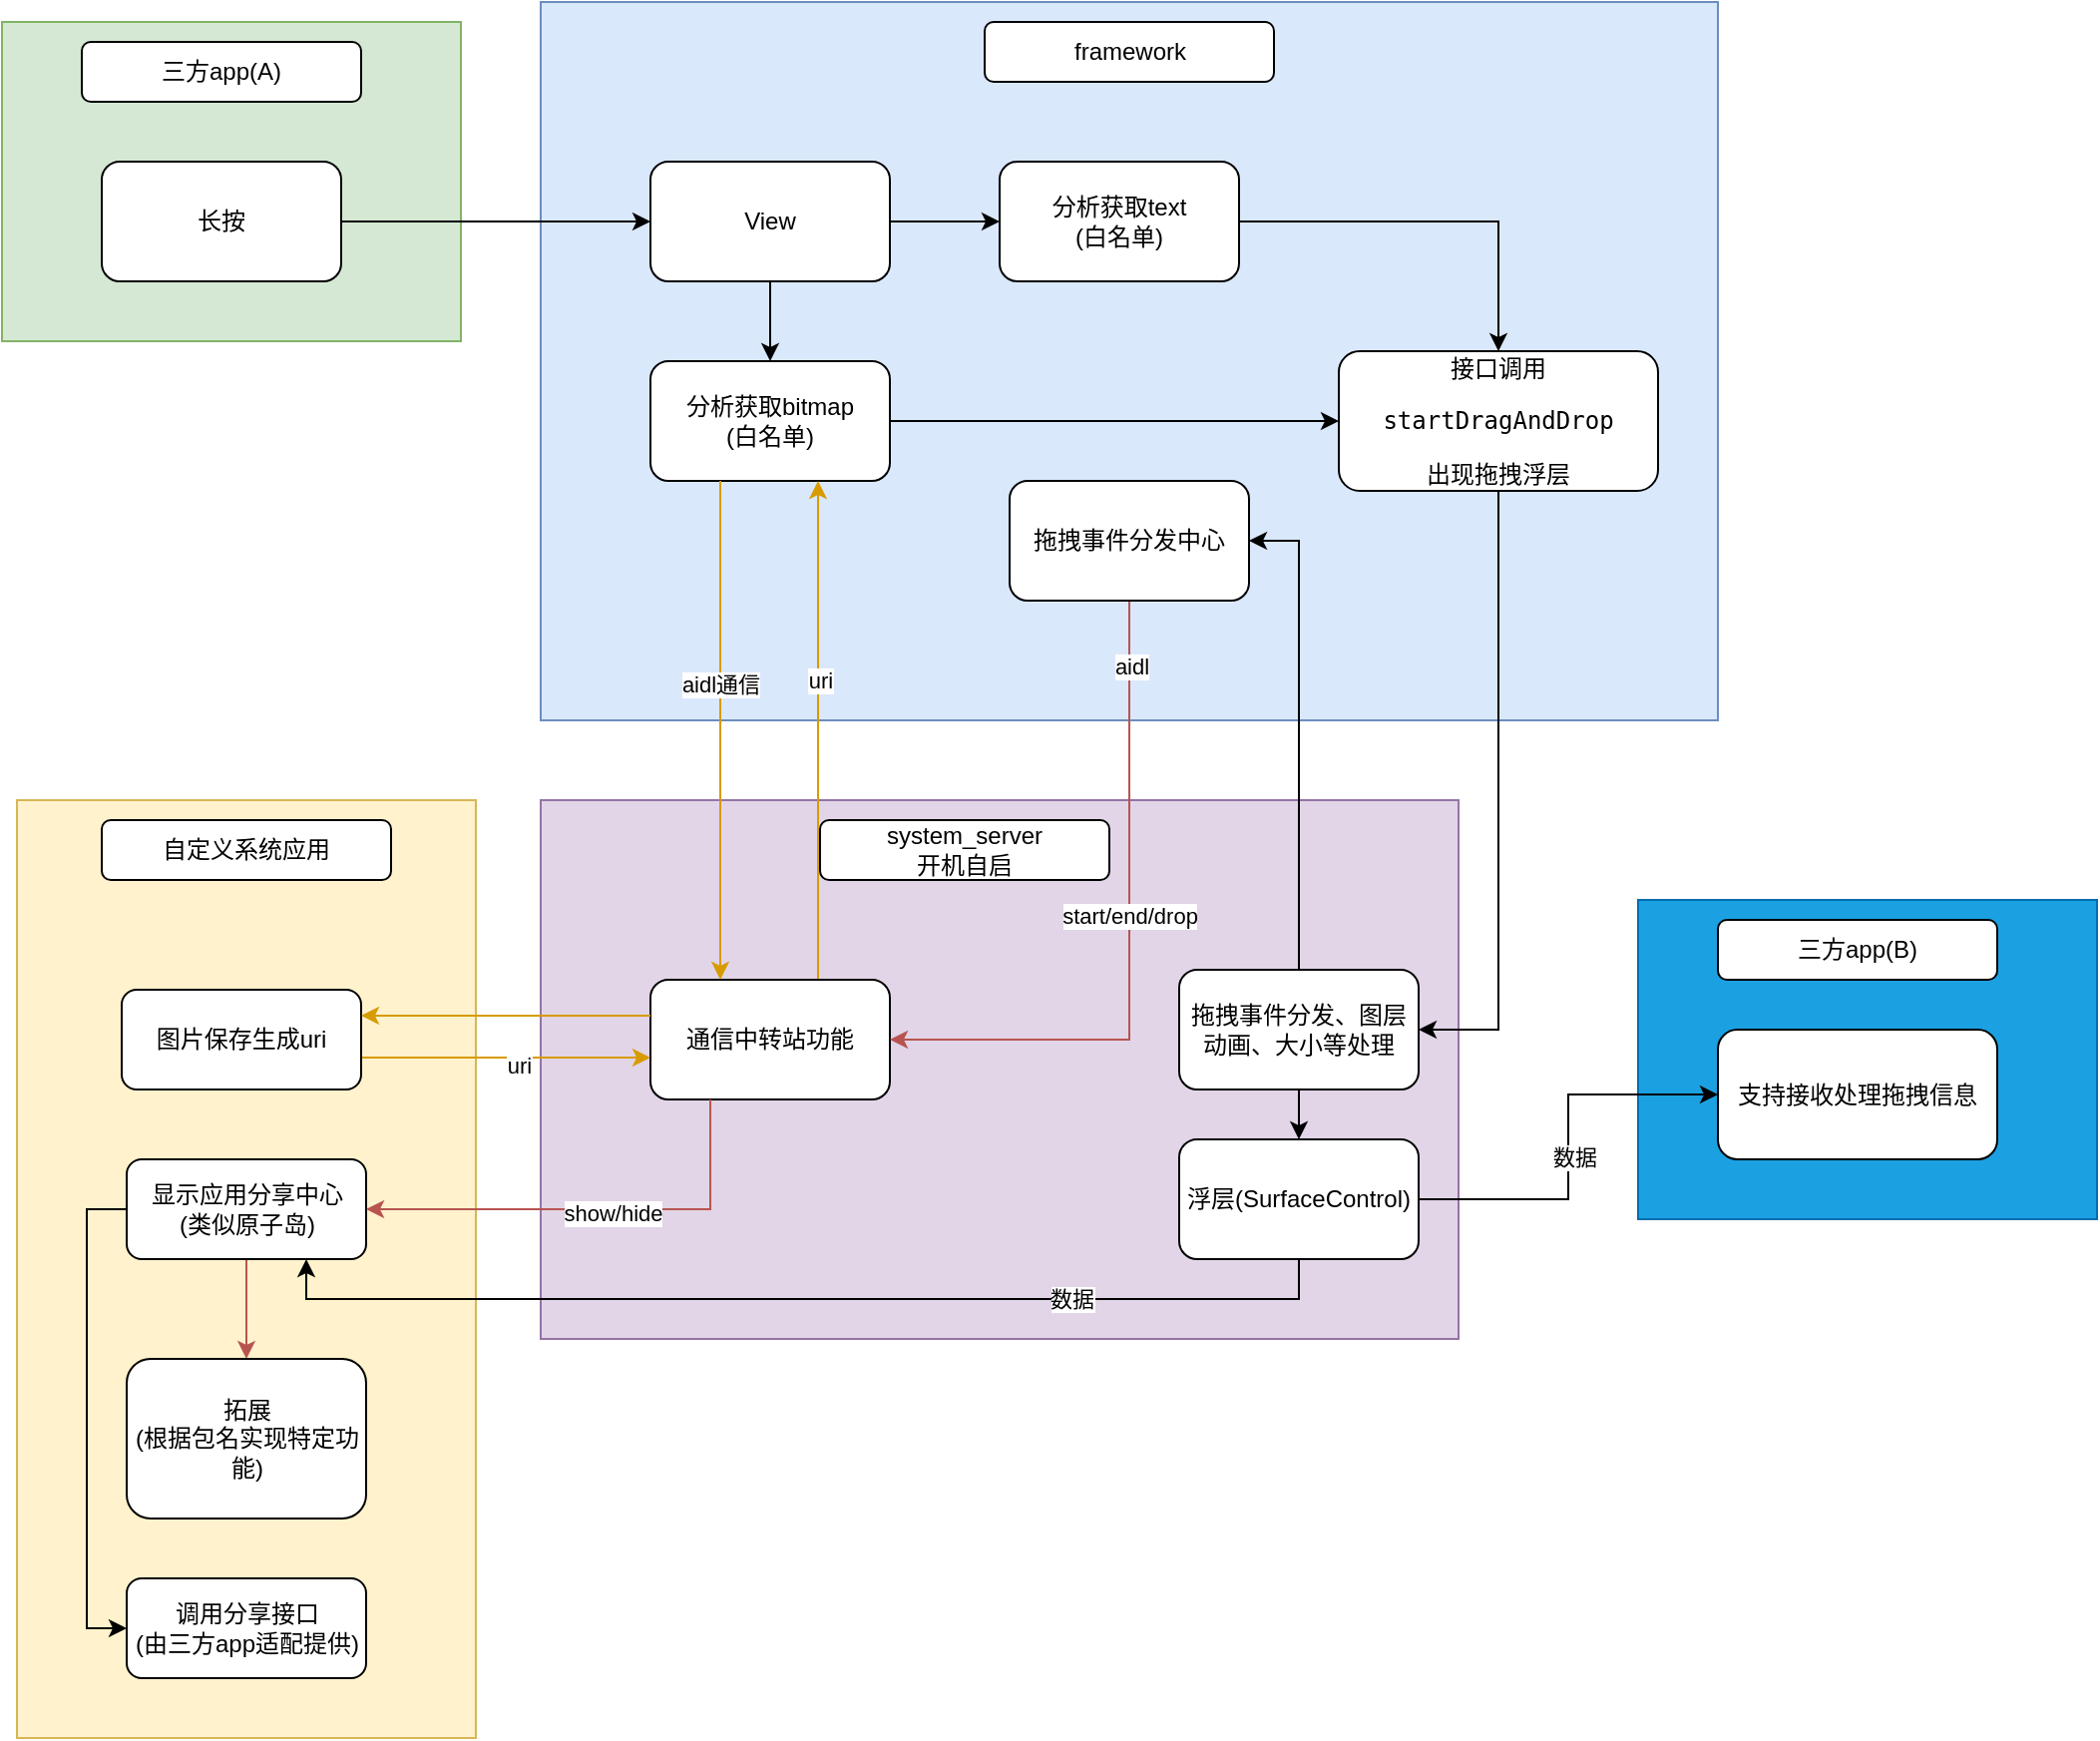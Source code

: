 <mxfile version="24.7.17">
  <diagram name="第 1 页" id="VEjlbxq9et_-qQLLK-xB">
    <mxGraphModel dx="1050" dy="567" grid="1" gridSize="10" guides="1" tooltips="1" connect="1" arrows="1" fold="1" page="1" pageScale="1" pageWidth="827" pageHeight="1169" math="0" shadow="0">
      <root>
        <mxCell id="0" />
        <mxCell id="1" parent="0" />
        <mxCell id="0JGablpOONXnZNYtV6ai-1" value="" style="rounded=0;whiteSpace=wrap;html=1;fillColor=#d5e8d4;strokeColor=#82b366;" vertex="1" parent="1">
          <mxGeometry y="40" width="230" height="160" as="geometry" />
        </mxCell>
        <mxCell id="0JGablpOONXnZNYtV6ai-2" value="三方app(A)" style="rounded=1;whiteSpace=wrap;html=1;" vertex="1" parent="1">
          <mxGeometry x="40" y="50" width="140" height="30" as="geometry" />
        </mxCell>
        <mxCell id="0JGablpOONXnZNYtV6ai-3" value="长按" style="rounded=1;whiteSpace=wrap;html=1;" vertex="1" parent="1">
          <mxGeometry x="50" y="110" width="120" height="60" as="geometry" />
        </mxCell>
        <mxCell id="0JGablpOONXnZNYtV6ai-4" value="" style="rounded=0;whiteSpace=wrap;html=1;fillColor=#dae8fc;strokeColor=#6c8ebf;" vertex="1" parent="1">
          <mxGeometry x="270" y="30" width="590" height="360" as="geometry" />
        </mxCell>
        <mxCell id="0JGablpOONXnZNYtV6ai-5" value="framework" style="rounded=1;whiteSpace=wrap;html=1;" vertex="1" parent="1">
          <mxGeometry x="492.5" y="40" width="145" height="30" as="geometry" />
        </mxCell>
        <mxCell id="0JGablpOONXnZNYtV6ai-10" value="" style="edgeStyle=orthogonalEdgeStyle;rounded=0;orthogonalLoop=1;jettySize=auto;html=1;" edge="1" parent="1" source="0JGablpOONXnZNYtV6ai-7" target="0JGablpOONXnZNYtV6ai-9">
          <mxGeometry relative="1" as="geometry" />
        </mxCell>
        <mxCell id="0JGablpOONXnZNYtV6ai-12" value="" style="edgeStyle=orthogonalEdgeStyle;rounded=0;orthogonalLoop=1;jettySize=auto;html=1;" edge="1" parent="1" source="0JGablpOONXnZNYtV6ai-7" target="0JGablpOONXnZNYtV6ai-11">
          <mxGeometry relative="1" as="geometry" />
        </mxCell>
        <mxCell id="0JGablpOONXnZNYtV6ai-7" value="View" style="rounded=1;whiteSpace=wrap;html=1;" vertex="1" parent="1">
          <mxGeometry x="325" y="110" width="120" height="60" as="geometry" />
        </mxCell>
        <mxCell id="0JGablpOONXnZNYtV6ai-8" style="edgeStyle=orthogonalEdgeStyle;rounded=0;orthogonalLoop=1;jettySize=auto;html=1;entryX=0;entryY=0.5;entryDx=0;entryDy=0;" edge="1" parent="1" source="0JGablpOONXnZNYtV6ai-3" target="0JGablpOONXnZNYtV6ai-7">
          <mxGeometry relative="1" as="geometry" />
        </mxCell>
        <mxCell id="0JGablpOONXnZNYtV6ai-15" style="edgeStyle=orthogonalEdgeStyle;rounded=0;orthogonalLoop=1;jettySize=auto;html=1;" edge="1" parent="1" source="0JGablpOONXnZNYtV6ai-9" target="0JGablpOONXnZNYtV6ai-13">
          <mxGeometry relative="1" as="geometry" />
        </mxCell>
        <mxCell id="0JGablpOONXnZNYtV6ai-9" value="分析获取text&lt;div&gt;(白名单)&lt;/div&gt;" style="rounded=1;whiteSpace=wrap;html=1;" vertex="1" parent="1">
          <mxGeometry x="500" y="110" width="120" height="60" as="geometry" />
        </mxCell>
        <mxCell id="0JGablpOONXnZNYtV6ai-29" style="edgeStyle=orthogonalEdgeStyle;rounded=0;orthogonalLoop=1;jettySize=auto;html=1;" edge="1" parent="1" source="0JGablpOONXnZNYtV6ai-11" target="0JGablpOONXnZNYtV6ai-13">
          <mxGeometry relative="1" as="geometry" />
        </mxCell>
        <mxCell id="0JGablpOONXnZNYtV6ai-11" value="分析获取bitmap&lt;div&gt;(白名单)&lt;/div&gt;" style="rounded=1;whiteSpace=wrap;html=1;" vertex="1" parent="1">
          <mxGeometry x="325" y="210" width="120" height="60" as="geometry" />
        </mxCell>
        <mxCell id="0JGablpOONXnZNYtV6ai-13" value="&lt;pre&gt;&lt;code tabindex=&quot;0&quot;&gt;&lt;span class=&quot;nf&quot;&gt;接口调用&lt;/span&gt;&lt;/code&gt;&lt;/pre&gt;&lt;pre&gt;&lt;code tabindex=&quot;0&quot;&gt;&lt;span class=&quot;nf&quot;&gt;startDragAndDrop&lt;/span&gt;&lt;span class=&quot;p&quot;&gt;&lt;/span&gt;&lt;/code&gt;&lt;/pre&gt;&lt;pre&gt;&lt;code tabindex=&quot;0&quot;&gt;&lt;span class=&quot;nf&quot;&gt;出现拖拽浮层&lt;/span&gt;&lt;/code&gt;&lt;/pre&gt;" style="rounded=1;whiteSpace=wrap;html=1;" vertex="1" parent="1">
          <mxGeometry x="670" y="205" width="160" height="70" as="geometry" />
        </mxCell>
        <mxCell id="0JGablpOONXnZNYtV6ai-14" value="" style="rounded=0;whiteSpace=wrap;html=1;fillColor=#e1d5e7;strokeColor=#9673a6;" vertex="1" parent="1">
          <mxGeometry x="270" y="430" width="460" height="270" as="geometry" />
        </mxCell>
        <mxCell id="0JGablpOONXnZNYtV6ai-16" value="system_server&lt;div&gt;开机自启&lt;/div&gt;" style="rounded=1;whiteSpace=wrap;html=1;" vertex="1" parent="1">
          <mxGeometry x="410" y="440" width="145" height="30" as="geometry" />
        </mxCell>
        <mxCell id="0JGablpOONXnZNYtV6ai-27" style="edgeStyle=orthogonalEdgeStyle;rounded=0;orthogonalLoop=1;jettySize=auto;html=1;entryX=0.5;entryY=1;entryDx=0;entryDy=0;fillColor=#ffe6cc;strokeColor=#d79b00;" edge="1" parent="1">
          <mxGeometry relative="1" as="geometry">
            <mxPoint x="409" y="520" as="sourcePoint" />
            <mxPoint x="409" y="270" as="targetPoint" />
          </mxGeometry>
        </mxCell>
        <mxCell id="0JGablpOONXnZNYtV6ai-28" value="uri" style="edgeLabel;html=1;align=center;verticalAlign=middle;resizable=0;points=[];" vertex="1" connectable="0" parent="0JGablpOONXnZNYtV6ai-27">
          <mxGeometry x="0.202" y="-1" relative="1" as="geometry">
            <mxPoint as="offset" />
          </mxGeometry>
        </mxCell>
        <mxCell id="0JGablpOONXnZNYtV6ai-17" value="通信中转站功能" style="rounded=1;whiteSpace=wrap;html=1;" vertex="1" parent="1">
          <mxGeometry x="325" y="520" width="120" height="60" as="geometry" />
        </mxCell>
        <mxCell id="0JGablpOONXnZNYtV6ai-18" value="" style="rounded=0;whiteSpace=wrap;html=1;fillColor=#fff2cc;strokeColor=#d6b656;" vertex="1" parent="1">
          <mxGeometry x="7.5" y="430" width="230" height="470" as="geometry" />
        </mxCell>
        <mxCell id="0JGablpOONXnZNYtV6ai-19" value="自定义系统应用" style="rounded=1;whiteSpace=wrap;html=1;" vertex="1" parent="1">
          <mxGeometry x="50" y="440" width="145" height="30" as="geometry" />
        </mxCell>
        <mxCell id="0JGablpOONXnZNYtV6ai-20" style="edgeStyle=orthogonalEdgeStyle;rounded=0;orthogonalLoop=1;jettySize=auto;html=1;fillColor=#ffe6cc;strokeColor=#d79b00;" edge="1" parent="1">
          <mxGeometry relative="1" as="geometry">
            <mxPoint x="360" y="270" as="sourcePoint" />
            <mxPoint x="360" y="520" as="targetPoint" />
          </mxGeometry>
        </mxCell>
        <mxCell id="0JGablpOONXnZNYtV6ai-21" value="aidl通信" style="edgeLabel;html=1;align=center;verticalAlign=middle;resizable=0;points=[];" vertex="1" connectable="0" parent="0JGablpOONXnZNYtV6ai-20">
          <mxGeometry x="-0.186" relative="1" as="geometry">
            <mxPoint as="offset" />
          </mxGeometry>
        </mxCell>
        <mxCell id="0JGablpOONXnZNYtV6ai-25" style="edgeStyle=orthogonalEdgeStyle;rounded=0;orthogonalLoop=1;jettySize=auto;html=1;entryX=0;entryY=0.5;entryDx=0;entryDy=0;fillColor=#ffe6cc;strokeColor=#d79b00;" edge="1" parent="1">
          <mxGeometry relative="1" as="geometry">
            <mxPoint x="180" y="559" as="sourcePoint" />
            <mxPoint x="325" y="559" as="targetPoint" />
          </mxGeometry>
        </mxCell>
        <mxCell id="0JGablpOONXnZNYtV6ai-26" value="uri" style="edgeLabel;html=1;align=center;verticalAlign=middle;resizable=0;points=[];" vertex="1" connectable="0" parent="0JGablpOONXnZNYtV6ai-25">
          <mxGeometry x="0.09" y="-4" relative="1" as="geometry">
            <mxPoint as="offset" />
          </mxGeometry>
        </mxCell>
        <mxCell id="0JGablpOONXnZNYtV6ai-22" value="图片保存生成uri" style="rounded=1;whiteSpace=wrap;html=1;" vertex="1" parent="1">
          <mxGeometry x="60" y="525" width="120" height="50" as="geometry" />
        </mxCell>
        <mxCell id="0JGablpOONXnZNYtV6ai-23" style="edgeStyle=orthogonalEdgeStyle;rounded=0;orthogonalLoop=1;jettySize=auto;html=1;entryX=1;entryY=0.5;entryDx=0;entryDy=0;fillColor=#ffe6cc;strokeColor=#d79b00;" edge="1" parent="1">
          <mxGeometry relative="1" as="geometry">
            <mxPoint x="325" y="538" as="sourcePoint" />
            <mxPoint x="180" y="538" as="targetPoint" />
          </mxGeometry>
        </mxCell>
        <mxCell id="0JGablpOONXnZNYtV6ai-35" style="edgeStyle=orthogonalEdgeStyle;rounded=0;orthogonalLoop=1;jettySize=auto;html=1;entryX=1;entryY=0.5;entryDx=0;entryDy=0;" edge="1" parent="1" source="0JGablpOONXnZNYtV6ai-30" target="0JGablpOONXnZNYtV6ai-34">
          <mxGeometry relative="1" as="geometry" />
        </mxCell>
        <mxCell id="0JGablpOONXnZNYtV6ai-46" value="" style="edgeStyle=orthogonalEdgeStyle;rounded=0;orthogonalLoop=1;jettySize=auto;html=1;" edge="1" parent="1" source="0JGablpOONXnZNYtV6ai-30" target="0JGablpOONXnZNYtV6ai-45">
          <mxGeometry relative="1" as="geometry" />
        </mxCell>
        <mxCell id="0JGablpOONXnZNYtV6ai-30" value="拖拽事件分发、图层动画、大小等处理" style="rounded=1;whiteSpace=wrap;html=1;" vertex="1" parent="1">
          <mxGeometry x="590" y="515" width="120" height="60" as="geometry" />
        </mxCell>
        <mxCell id="0JGablpOONXnZNYtV6ai-31" style="edgeStyle=orthogonalEdgeStyle;rounded=0;orthogonalLoop=1;jettySize=auto;html=1;entryX=1;entryY=0.5;entryDx=0;entryDy=0;exitX=0.5;exitY=1;exitDx=0;exitDy=0;" edge="1" parent="1" source="0JGablpOONXnZNYtV6ai-13" target="0JGablpOONXnZNYtV6ai-30">
          <mxGeometry relative="1" as="geometry" />
        </mxCell>
        <mxCell id="0JGablpOONXnZNYtV6ai-50" style="edgeStyle=orthogonalEdgeStyle;rounded=0;orthogonalLoop=1;jettySize=auto;html=1;entryX=0;entryY=0.5;entryDx=0;entryDy=0;exitX=0;exitY=0.5;exitDx=0;exitDy=0;" edge="1" parent="1" source="0JGablpOONXnZNYtV6ai-32" target="0JGablpOONXnZNYtV6ai-49">
          <mxGeometry relative="1" as="geometry" />
        </mxCell>
        <mxCell id="0JGablpOONXnZNYtV6ai-54" value="" style="edgeStyle=orthogonalEdgeStyle;rounded=0;orthogonalLoop=1;jettySize=auto;html=1;fillColor=#f8cecc;strokeColor=#b85450;" edge="1" parent="1" source="0JGablpOONXnZNYtV6ai-32" target="0JGablpOONXnZNYtV6ai-53">
          <mxGeometry relative="1" as="geometry" />
        </mxCell>
        <mxCell id="0JGablpOONXnZNYtV6ai-32" value="显示应用分享中心&lt;div&gt;(类似原子岛)&lt;/div&gt;" style="rounded=1;whiteSpace=wrap;html=1;" vertex="1" parent="1">
          <mxGeometry x="62.5" y="610" width="120" height="50" as="geometry" />
        </mxCell>
        <mxCell id="0JGablpOONXnZNYtV6ai-36" style="edgeStyle=orthogonalEdgeStyle;rounded=0;orthogonalLoop=1;jettySize=auto;html=1;entryX=1;entryY=0.5;entryDx=0;entryDy=0;exitX=0.5;exitY=1;exitDx=0;exitDy=0;fillColor=#f8cecc;strokeColor=#b85450;" edge="1" parent="1" source="0JGablpOONXnZNYtV6ai-34" target="0JGablpOONXnZNYtV6ai-17">
          <mxGeometry relative="1" as="geometry" />
        </mxCell>
        <mxCell id="0JGablpOONXnZNYtV6ai-37" value="aidl" style="edgeLabel;html=1;align=center;verticalAlign=middle;resizable=0;points=[];" vertex="1" connectable="0" parent="0JGablpOONXnZNYtV6ai-36">
          <mxGeometry x="-0.807" y="1" relative="1" as="geometry">
            <mxPoint as="offset" />
          </mxGeometry>
        </mxCell>
        <mxCell id="0JGablpOONXnZNYtV6ai-41" value="start/end/drop" style="edgeLabel;html=1;align=center;verticalAlign=middle;resizable=0;points=[];" vertex="1" connectable="0" parent="0JGablpOONXnZNYtV6ai-36">
          <mxGeometry x="-0.072" relative="1" as="geometry">
            <mxPoint as="offset" />
          </mxGeometry>
        </mxCell>
        <mxCell id="0JGablpOONXnZNYtV6ai-34" value="拖拽事件分发中心" style="rounded=1;whiteSpace=wrap;html=1;" vertex="1" parent="1">
          <mxGeometry x="505" y="270" width="120" height="60" as="geometry" />
        </mxCell>
        <mxCell id="0JGablpOONXnZNYtV6ai-39" style="edgeStyle=orthogonalEdgeStyle;rounded=0;orthogonalLoop=1;jettySize=auto;html=1;entryX=1;entryY=0.5;entryDx=0;entryDy=0;exitX=0.25;exitY=1;exitDx=0;exitDy=0;fillColor=#f8cecc;strokeColor=#b85450;" edge="1" parent="1" source="0JGablpOONXnZNYtV6ai-17" target="0JGablpOONXnZNYtV6ai-32">
          <mxGeometry relative="1" as="geometry" />
        </mxCell>
        <mxCell id="0JGablpOONXnZNYtV6ai-40" value="show/hide" style="edgeLabel;html=1;align=center;verticalAlign=middle;resizable=0;points=[];" vertex="1" connectable="0" parent="0JGablpOONXnZNYtV6ai-39">
          <mxGeometry x="-0.086" y="2" relative="1" as="geometry">
            <mxPoint as="offset" />
          </mxGeometry>
        </mxCell>
        <mxCell id="0JGablpOONXnZNYtV6ai-42" value="" style="rounded=0;whiteSpace=wrap;html=1;fillColor=#1ba1e2;fontColor=#ffffff;strokeColor=#006EAF;" vertex="1" parent="1">
          <mxGeometry x="820" y="480" width="230" height="160" as="geometry" />
        </mxCell>
        <mxCell id="0JGablpOONXnZNYtV6ai-43" value="三方app(B)" style="rounded=1;whiteSpace=wrap;html=1;" vertex="1" parent="1">
          <mxGeometry x="860" y="490" width="140" height="30" as="geometry" />
        </mxCell>
        <mxCell id="0JGablpOONXnZNYtV6ai-44" value="支持接收处理拖拽信息" style="rounded=1;whiteSpace=wrap;html=1;" vertex="1" parent="1">
          <mxGeometry x="860" y="545" width="140" height="65" as="geometry" />
        </mxCell>
        <mxCell id="0JGablpOONXnZNYtV6ai-47" style="edgeStyle=orthogonalEdgeStyle;rounded=0;orthogonalLoop=1;jettySize=auto;html=1;" edge="1" parent="1" source="0JGablpOONXnZNYtV6ai-45" target="0JGablpOONXnZNYtV6ai-44">
          <mxGeometry relative="1" as="geometry" />
        </mxCell>
        <mxCell id="0JGablpOONXnZNYtV6ai-52" value="数据" style="edgeLabel;html=1;align=center;verticalAlign=middle;resizable=0;points=[];" vertex="1" connectable="0" parent="0JGablpOONXnZNYtV6ai-47">
          <mxGeometry x="-0.054" y="-3" relative="1" as="geometry">
            <mxPoint as="offset" />
          </mxGeometry>
        </mxCell>
        <mxCell id="0JGablpOONXnZNYtV6ai-48" style="edgeStyle=orthogonalEdgeStyle;rounded=0;orthogonalLoop=1;jettySize=auto;html=1;entryX=0.75;entryY=1;entryDx=0;entryDy=0;exitX=0.5;exitY=1;exitDx=0;exitDy=0;" edge="1" parent="1" source="0JGablpOONXnZNYtV6ai-45" target="0JGablpOONXnZNYtV6ai-32">
          <mxGeometry relative="1" as="geometry" />
        </mxCell>
        <mxCell id="0JGablpOONXnZNYtV6ai-51" value="数据" style="edgeLabel;html=1;align=center;verticalAlign=middle;resizable=0;points=[];" vertex="1" connectable="0" parent="0JGablpOONXnZNYtV6ai-48">
          <mxGeometry x="-0.501" relative="1" as="geometry">
            <mxPoint as="offset" />
          </mxGeometry>
        </mxCell>
        <mxCell id="0JGablpOONXnZNYtV6ai-45" value="浮层(SurfaceControl)" style="rounded=1;whiteSpace=wrap;html=1;" vertex="1" parent="1">
          <mxGeometry x="590" y="600" width="120" height="60" as="geometry" />
        </mxCell>
        <mxCell id="0JGablpOONXnZNYtV6ai-49" value="调用分享接口&lt;div&gt;(由三方app适配提供)&lt;/div&gt;" style="rounded=1;whiteSpace=wrap;html=1;" vertex="1" parent="1">
          <mxGeometry x="62.5" y="820" width="120" height="50" as="geometry" />
        </mxCell>
        <mxCell id="0JGablpOONXnZNYtV6ai-53" value="拓展&lt;div&gt;(根据包名实现特定功能&lt;span style=&quot;background-color: initial;&quot;&gt;)&lt;/span&gt;&lt;/div&gt;" style="rounded=1;whiteSpace=wrap;html=1;" vertex="1" parent="1">
          <mxGeometry x="62.5" y="710" width="120" height="80" as="geometry" />
        </mxCell>
      </root>
    </mxGraphModel>
  </diagram>
</mxfile>
